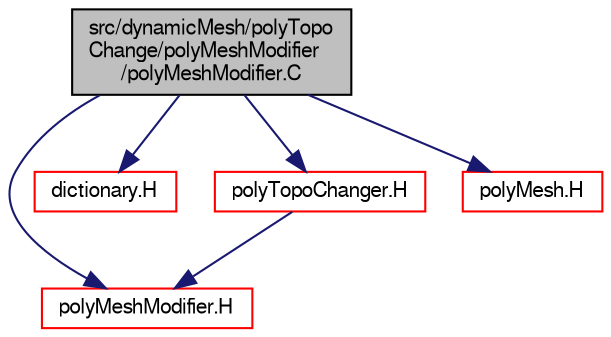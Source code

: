 digraph "src/dynamicMesh/polyTopoChange/polyMeshModifier/polyMeshModifier.C"
{
  bgcolor="transparent";
  edge [fontname="FreeSans",fontsize="10",labelfontname="FreeSans",labelfontsize="10"];
  node [fontname="FreeSans",fontsize="10",shape=record];
  Node0 [label="src/dynamicMesh/polyTopo\lChange/polyMeshModifier\l/polyMeshModifier.C",height=0.2,width=0.4,color="black", fillcolor="grey75", style="filled", fontcolor="black"];
  Node0 -> Node1 [color="midnightblue",fontsize="10",style="solid",fontname="FreeSans"];
  Node1 [label="polyMeshModifier.H",height=0.2,width=0.4,color="red",URL="$a00683.html"];
  Node0 -> Node151 [color="midnightblue",fontsize="10",style="solid",fontname="FreeSans"];
  Node151 [label="dictionary.H",height=0.2,width=0.4,color="red",URL="$a08804.html"];
  Node0 -> Node161 [color="midnightblue",fontsize="10",style="solid",fontname="FreeSans"];
  Node161 [label="polyTopoChanger.H",height=0.2,width=0.4,color="red",URL="$a00830.html"];
  Node161 -> Node1 [color="midnightblue",fontsize="10",style="solid",fontname="FreeSans"];
  Node0 -> Node173 [color="midnightblue",fontsize="10",style="solid",fontname="FreeSans"];
  Node173 [label="polyMesh.H",height=0.2,width=0.4,color="red",URL="$a11630.html"];
}
